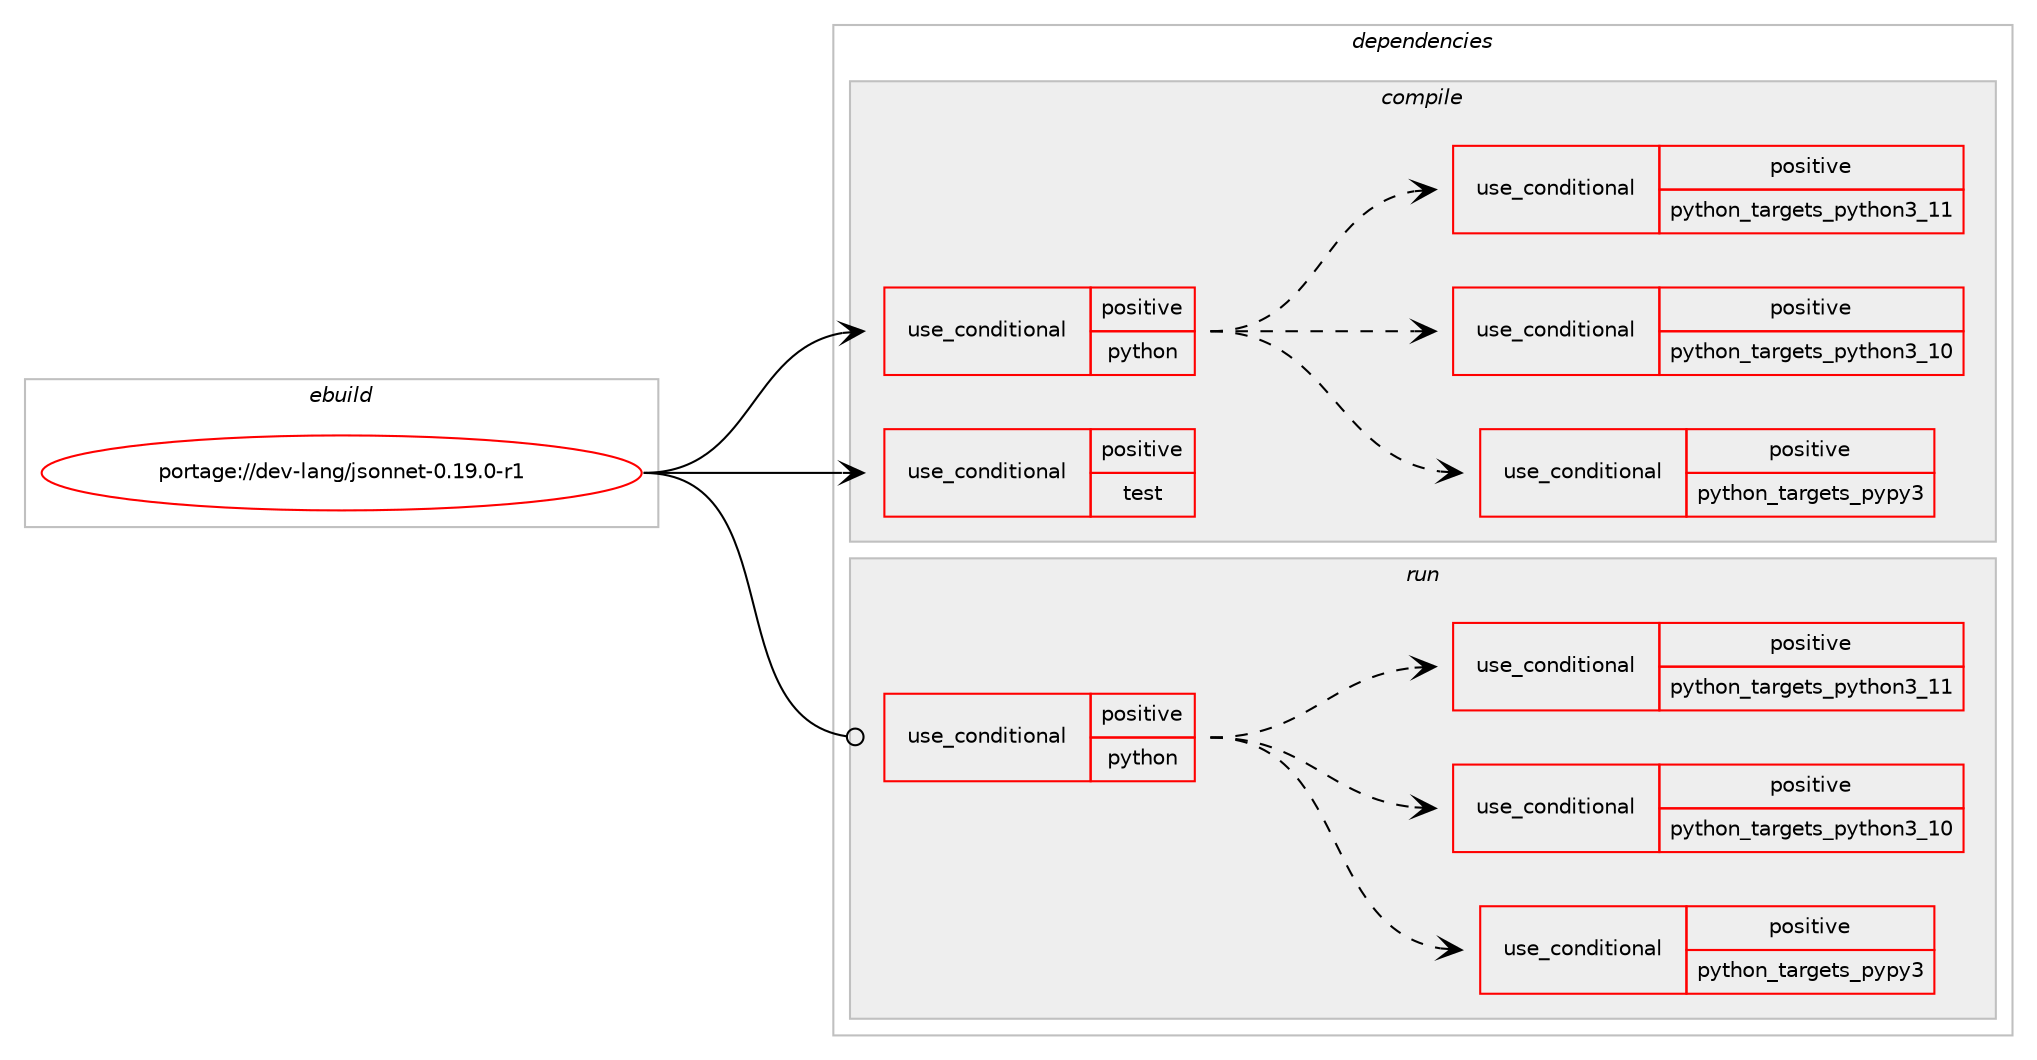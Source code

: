 digraph prolog {

# *************
# Graph options
# *************

newrank=true;
concentrate=true;
compound=true;
graph [rankdir=LR,fontname=Helvetica,fontsize=10,ranksep=1.5];#, ranksep=2.5, nodesep=0.2];
edge  [arrowhead=vee];
node  [fontname=Helvetica,fontsize=10];

# **********
# The ebuild
# **********

subgraph cluster_leftcol {
color=gray;
rank=same;
label=<<i>ebuild</i>>;
id [label="portage://dev-lang/jsonnet-0.19.0-r1", color=red, width=4, href="../dev-lang/jsonnet-0.19.0-r1.svg"];
}

# ****************
# The dependencies
# ****************

subgraph cluster_midcol {
color=gray;
label=<<i>dependencies</i>>;
subgraph cluster_compile {
fillcolor="#eeeeee";
style=filled;
label=<<i>compile</i>>;
subgraph cond22359 {
dependency50328 [label=<<TABLE BORDER="0" CELLBORDER="1" CELLSPACING="0" CELLPADDING="4"><TR><TD ROWSPAN="3" CELLPADDING="10">use_conditional</TD></TR><TR><TD>positive</TD></TR><TR><TD>python</TD></TR></TABLE>>, shape=none, color=red];
subgraph cond22360 {
dependency50329 [label=<<TABLE BORDER="0" CELLBORDER="1" CELLSPACING="0" CELLPADDING="4"><TR><TD ROWSPAN="3" CELLPADDING="10">use_conditional</TD></TR><TR><TD>positive</TD></TR><TR><TD>python_targets_pypy3</TD></TR></TABLE>>, shape=none, color=red];
# *** BEGIN UNKNOWN DEPENDENCY TYPE (TODO) ***
# dependency50329 -> package_dependency(portage://dev-lang/jsonnet-0.19.0-r1,install,no,dev-python,pypy3,none,[,,],any_same_slot,[])
# *** END UNKNOWN DEPENDENCY TYPE (TODO) ***

}
dependency50328:e -> dependency50329:w [weight=20,style="dashed",arrowhead="vee"];
subgraph cond22361 {
dependency50330 [label=<<TABLE BORDER="0" CELLBORDER="1" CELLSPACING="0" CELLPADDING="4"><TR><TD ROWSPAN="3" CELLPADDING="10">use_conditional</TD></TR><TR><TD>positive</TD></TR><TR><TD>python_targets_python3_10</TD></TR></TABLE>>, shape=none, color=red];
# *** BEGIN UNKNOWN DEPENDENCY TYPE (TODO) ***
# dependency50330 -> package_dependency(portage://dev-lang/jsonnet-0.19.0-r1,install,no,dev-lang,python,none,[,,],[slot(3.10)],[])
# *** END UNKNOWN DEPENDENCY TYPE (TODO) ***

}
dependency50328:e -> dependency50330:w [weight=20,style="dashed",arrowhead="vee"];
subgraph cond22362 {
dependency50331 [label=<<TABLE BORDER="0" CELLBORDER="1" CELLSPACING="0" CELLPADDING="4"><TR><TD ROWSPAN="3" CELLPADDING="10">use_conditional</TD></TR><TR><TD>positive</TD></TR><TR><TD>python_targets_python3_11</TD></TR></TABLE>>, shape=none, color=red];
# *** BEGIN UNKNOWN DEPENDENCY TYPE (TODO) ***
# dependency50331 -> package_dependency(portage://dev-lang/jsonnet-0.19.0-r1,install,no,dev-lang,python,none,[,,],[slot(3.11)],[])
# *** END UNKNOWN DEPENDENCY TYPE (TODO) ***

}
dependency50328:e -> dependency50331:w [weight=20,style="dashed",arrowhead="vee"];
}
id:e -> dependency50328:w [weight=20,style="solid",arrowhead="vee"];
subgraph cond22363 {
dependency50332 [label=<<TABLE BORDER="0" CELLBORDER="1" CELLSPACING="0" CELLPADDING="4"><TR><TD ROWSPAN="3" CELLPADDING="10">use_conditional</TD></TR><TR><TD>positive</TD></TR><TR><TD>test</TD></TR></TABLE>>, shape=none, color=red];
# *** BEGIN UNKNOWN DEPENDENCY TYPE (TODO) ***
# dependency50332 -> package_dependency(portage://dev-lang/jsonnet-0.19.0-r1,install,no,dev-cpp,gtest,none,[,,],[],[])
# *** END UNKNOWN DEPENDENCY TYPE (TODO) ***

}
id:e -> dependency50332:w [weight=20,style="solid",arrowhead="vee"];
# *** BEGIN UNKNOWN DEPENDENCY TYPE (TODO) ***
# id -> package_dependency(portage://dev-lang/jsonnet-0.19.0-r1,install,no,dev-cpp,nlohmann_json,none,[,,],any_same_slot,[])
# *** END UNKNOWN DEPENDENCY TYPE (TODO) ***

# *** BEGIN UNKNOWN DEPENDENCY TYPE (TODO) ***
# id -> package_dependency(portage://dev-lang/jsonnet-0.19.0-r1,install,no,dev-cpp,rapidyaml,none,[,,],any_same_slot,[])
# *** END UNKNOWN DEPENDENCY TYPE (TODO) ***

}
subgraph cluster_compileandrun {
fillcolor="#eeeeee";
style=filled;
label=<<i>compile and run</i>>;
}
subgraph cluster_run {
fillcolor="#eeeeee";
style=filled;
label=<<i>run</i>>;
subgraph cond22364 {
dependency50333 [label=<<TABLE BORDER="0" CELLBORDER="1" CELLSPACING="0" CELLPADDING="4"><TR><TD ROWSPAN="3" CELLPADDING="10">use_conditional</TD></TR><TR><TD>positive</TD></TR><TR><TD>python</TD></TR></TABLE>>, shape=none, color=red];
subgraph cond22365 {
dependency50334 [label=<<TABLE BORDER="0" CELLBORDER="1" CELLSPACING="0" CELLPADDING="4"><TR><TD ROWSPAN="3" CELLPADDING="10">use_conditional</TD></TR><TR><TD>positive</TD></TR><TR><TD>python_targets_pypy3</TD></TR></TABLE>>, shape=none, color=red];
# *** BEGIN UNKNOWN DEPENDENCY TYPE (TODO) ***
# dependency50334 -> package_dependency(portage://dev-lang/jsonnet-0.19.0-r1,run,no,dev-python,pypy3,none,[,,],any_same_slot,[])
# *** END UNKNOWN DEPENDENCY TYPE (TODO) ***

}
dependency50333:e -> dependency50334:w [weight=20,style="dashed",arrowhead="vee"];
subgraph cond22366 {
dependency50335 [label=<<TABLE BORDER="0" CELLBORDER="1" CELLSPACING="0" CELLPADDING="4"><TR><TD ROWSPAN="3" CELLPADDING="10">use_conditional</TD></TR><TR><TD>positive</TD></TR><TR><TD>python_targets_python3_10</TD></TR></TABLE>>, shape=none, color=red];
# *** BEGIN UNKNOWN DEPENDENCY TYPE (TODO) ***
# dependency50335 -> package_dependency(portage://dev-lang/jsonnet-0.19.0-r1,run,no,dev-lang,python,none,[,,],[slot(3.10)],[])
# *** END UNKNOWN DEPENDENCY TYPE (TODO) ***

}
dependency50333:e -> dependency50335:w [weight=20,style="dashed",arrowhead="vee"];
subgraph cond22367 {
dependency50336 [label=<<TABLE BORDER="0" CELLBORDER="1" CELLSPACING="0" CELLPADDING="4"><TR><TD ROWSPAN="3" CELLPADDING="10">use_conditional</TD></TR><TR><TD>positive</TD></TR><TR><TD>python_targets_python3_11</TD></TR></TABLE>>, shape=none, color=red];
# *** BEGIN UNKNOWN DEPENDENCY TYPE (TODO) ***
# dependency50336 -> package_dependency(portage://dev-lang/jsonnet-0.19.0-r1,run,no,dev-lang,python,none,[,,],[slot(3.11)],[])
# *** END UNKNOWN DEPENDENCY TYPE (TODO) ***

}
dependency50333:e -> dependency50336:w [weight=20,style="dashed",arrowhead="vee"];
}
id:e -> dependency50333:w [weight=20,style="solid",arrowhead="odot"];
# *** BEGIN UNKNOWN DEPENDENCY TYPE (TODO) ***
# id -> package_dependency(portage://dev-lang/jsonnet-0.19.0-r1,run,no,dev-cpp,nlohmann_json,none,[,,],any_same_slot,[])
# *** END UNKNOWN DEPENDENCY TYPE (TODO) ***

# *** BEGIN UNKNOWN DEPENDENCY TYPE (TODO) ***
# id -> package_dependency(portage://dev-lang/jsonnet-0.19.0-r1,run,no,dev-cpp,rapidyaml,none,[,,],any_same_slot,[])
# *** END UNKNOWN DEPENDENCY TYPE (TODO) ***

}
}

# **************
# The candidates
# **************

subgraph cluster_choices {
rank=same;
color=gray;
label=<<i>candidates</i>>;

}

}
